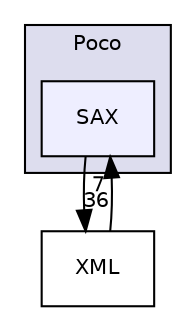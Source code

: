 digraph "AppFrameWork/include/Poco/SAX" {
  compound=true
  node [ fontsize="10", fontname="Helvetica"];
  edge [ labelfontsize="10", labelfontname="Helvetica"];
  subgraph clusterdir_59c12342eddca02fbd00a40f57d0211b {
    graph [ bgcolor="#ddddee", pencolor="black", label="Poco" fontname="Helvetica", fontsize="10", URL="dir_59c12342eddca02fbd00a40f57d0211b.html"]
  dir_f8a607d4fe29e2b9152aa91ecf3c2b2f [shape=box, label="SAX", style="filled", fillcolor="#eeeeff", pencolor="black", URL="dir_f8a607d4fe29e2b9152aa91ecf3c2b2f.html"];
  }
  dir_8448e0a289823ce382a89712faf9957a [shape=box label="XML" URL="dir_8448e0a289823ce382a89712faf9957a.html"];
  dir_8448e0a289823ce382a89712faf9957a->dir_f8a607d4fe29e2b9152aa91ecf3c2b2f [headlabel="7", labeldistance=1.5 headhref="dir_000042_000033.html"];
  dir_f8a607d4fe29e2b9152aa91ecf3c2b2f->dir_8448e0a289823ce382a89712faf9957a [headlabel="36", labeldistance=1.5 headhref="dir_000033_000042.html"];
}
